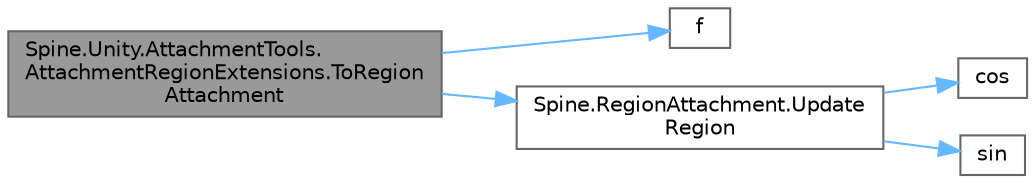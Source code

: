 digraph "Spine.Unity.AttachmentTools.AttachmentRegionExtensions.ToRegionAttachment"
{
 // LATEX_PDF_SIZE
  bgcolor="transparent";
  edge [fontname=Helvetica,fontsize=10,labelfontname=Helvetica,labelfontsize=10];
  node [fontname=Helvetica,fontsize=10,shape=box,height=0.2,width=0.4];
  rankdir="LR";
  Node1 [id="Node000001",label="Spine.Unity.AttachmentTools.\lAttachmentRegionExtensions.ToRegion\lAttachment",height=0.2,width=0.4,color="gray40", fillcolor="grey60", style="filled", fontcolor="black",tooltip="Creates a new RegionAttachment from a given AtlasRegion."];
  Node1 -> Node2 [id="edge5_Node000001_Node000002",color="steelblue1",style="solid",tooltip=" "];
  Node2 [id="Node000002",label="f",height=0.2,width=0.4,color="grey40", fillcolor="white", style="filled",URL="$cxx11__tensor__map_8cpp.html#a7f507fea02198f6cb81c86640c7b1a4e",tooltip=" "];
  Node1 -> Node3 [id="edge6_Node000001_Node000003",color="steelblue1",style="solid",tooltip=" "];
  Node3 [id="Node000003",label="Spine.RegionAttachment.Update\lRegion",height=0.2,width=0.4,color="grey40", fillcolor="white", style="filled",URL="$class_spine_1_1_region_attachment.html#a1284a56943703adbe3afa8895be7c199",tooltip="Calculates the Offset and UVs using the region and the attachment's transform. Must be called if the ..."];
  Node3 -> Node4 [id="edge7_Node000003_Node000004",color="steelblue1",style="solid",tooltip=" "];
  Node4 [id="Node000004",label="cos",height=0.2,width=0.4,color="grey40", fillcolor="white", style="filled",URL="$_array_cwise_unary_ops_8h.html#a92b03396990b0e9eea0731aa406e31a4",tooltip=" "];
  Node3 -> Node5 [id="edge8_Node000003_Node000005",color="steelblue1",style="solid",tooltip=" "];
  Node5 [id="Node000005",label="sin",height=0.2,width=0.4,color="grey40", fillcolor="white", style="filled",URL="$_array_cwise_unary_ops_8h.html#a9cfb0ea58bd813510a9e2db18a5e49f0",tooltip=" "];
}
